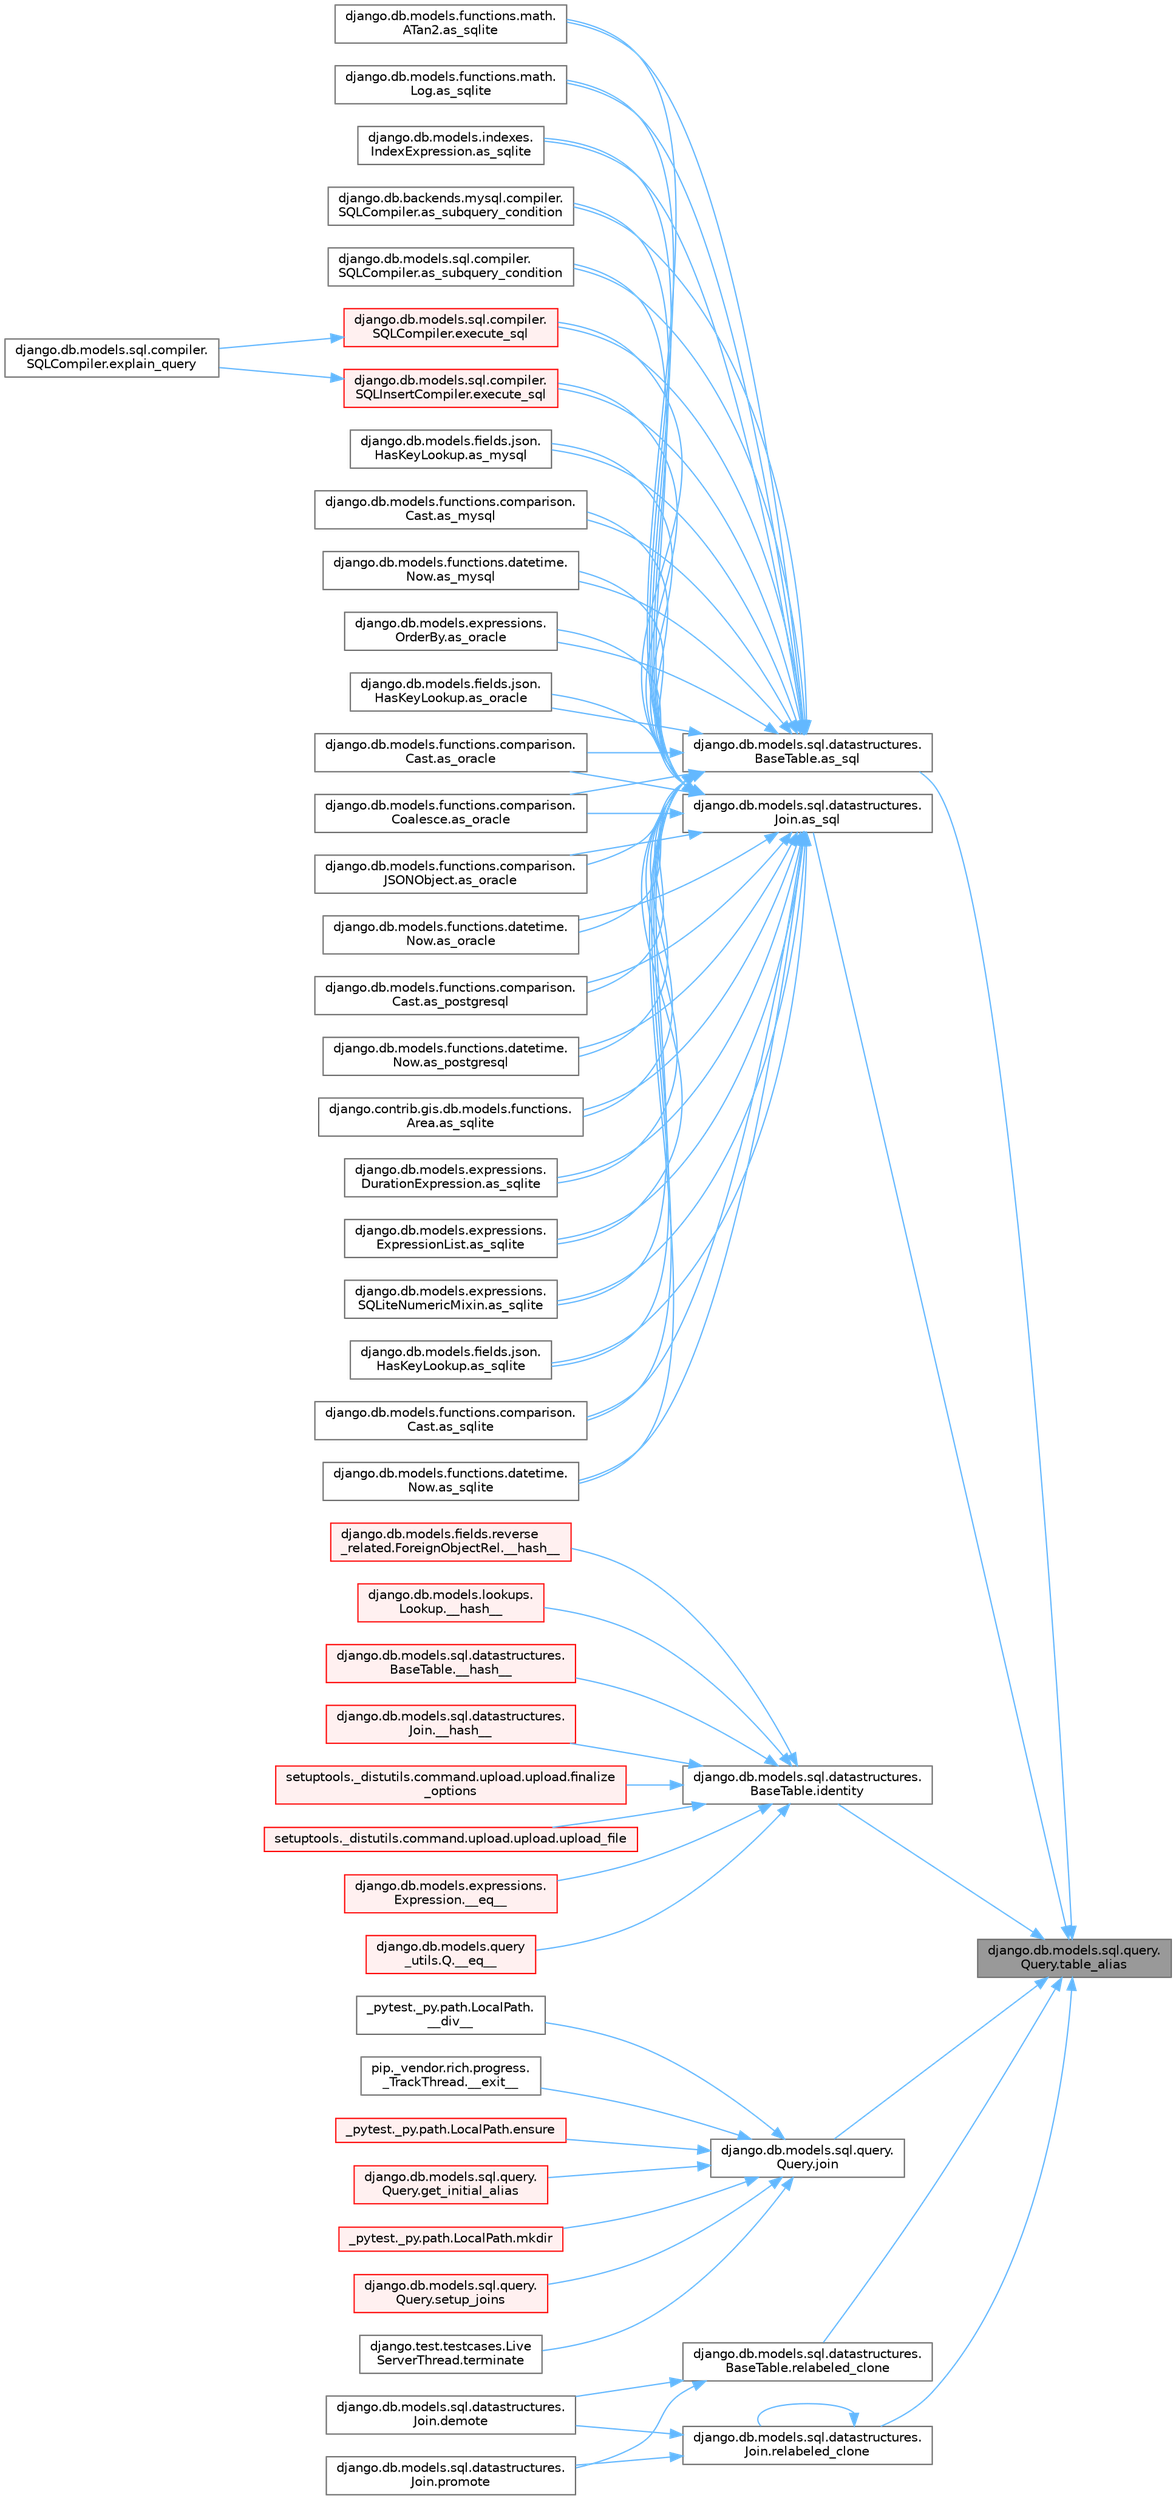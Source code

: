 digraph "django.db.models.sql.query.Query.table_alias"
{
 // LATEX_PDF_SIZE
  bgcolor="transparent";
  edge [fontname=Helvetica,fontsize=10,labelfontname=Helvetica,labelfontsize=10];
  node [fontname=Helvetica,fontsize=10,shape=box,height=0.2,width=0.4];
  rankdir="RL";
  Node1 [id="Node000001",label="django.db.models.sql.query.\lQuery.table_alias",height=0.2,width=0.4,color="gray40", fillcolor="grey60", style="filled", fontcolor="black",tooltip=" "];
  Node1 -> Node2 [id="edge1_Node000001_Node000002",dir="back",color="steelblue1",style="solid",tooltip=" "];
  Node2 [id="Node000002",label="django.db.models.sql.datastructures.\lBaseTable.as_sql",height=0.2,width=0.4,color="grey40", fillcolor="white", style="filled",URL="$classdjango_1_1db_1_1models_1_1sql_1_1datastructures_1_1_base_table.html#a08fd89cc80802f2e49cbf326073b573e",tooltip=" "];
  Node2 -> Node3 [id="edge2_Node000002_Node000003",dir="back",color="steelblue1",style="solid",tooltip=" "];
  Node3 [id="Node000003",label="django.db.models.fields.json.\lHasKeyLookup.as_mysql",height=0.2,width=0.4,color="grey40", fillcolor="white", style="filled",URL="$classdjango_1_1db_1_1models_1_1fields_1_1json_1_1_has_key_lookup.html#a10f67427287f2c0ea32513ca6f481e96",tooltip=" "];
  Node2 -> Node4 [id="edge3_Node000002_Node000004",dir="back",color="steelblue1",style="solid",tooltip=" "];
  Node4 [id="Node000004",label="django.db.models.functions.comparison.\lCast.as_mysql",height=0.2,width=0.4,color="grey40", fillcolor="white", style="filled",URL="$classdjango_1_1db_1_1models_1_1functions_1_1comparison_1_1_cast.html#a447737891e955909c6a381529a67a84e",tooltip=" "];
  Node2 -> Node5 [id="edge4_Node000002_Node000005",dir="back",color="steelblue1",style="solid",tooltip=" "];
  Node5 [id="Node000005",label="django.db.models.functions.datetime.\lNow.as_mysql",height=0.2,width=0.4,color="grey40", fillcolor="white", style="filled",URL="$classdjango_1_1db_1_1models_1_1functions_1_1datetime_1_1_now.html#a070a9334fb198086c0c4e96e9725d92b",tooltip=" "];
  Node2 -> Node6 [id="edge5_Node000002_Node000006",dir="back",color="steelblue1",style="solid",tooltip=" "];
  Node6 [id="Node000006",label="django.db.models.expressions.\lOrderBy.as_oracle",height=0.2,width=0.4,color="grey40", fillcolor="white", style="filled",URL="$classdjango_1_1db_1_1models_1_1expressions_1_1_order_by.html#af9b6ede9b0df85d6bcf54f983b3a8f6a",tooltip=" "];
  Node2 -> Node7 [id="edge6_Node000002_Node000007",dir="back",color="steelblue1",style="solid",tooltip=" "];
  Node7 [id="Node000007",label="django.db.models.fields.json.\lHasKeyLookup.as_oracle",height=0.2,width=0.4,color="grey40", fillcolor="white", style="filled",URL="$classdjango_1_1db_1_1models_1_1fields_1_1json_1_1_has_key_lookup.html#afbb88aa4fb23b3ec3acdc695c2f52398",tooltip=" "];
  Node2 -> Node8 [id="edge7_Node000002_Node000008",dir="back",color="steelblue1",style="solid",tooltip=" "];
  Node8 [id="Node000008",label="django.db.models.functions.comparison.\lCast.as_oracle",height=0.2,width=0.4,color="grey40", fillcolor="white", style="filled",URL="$classdjango_1_1db_1_1models_1_1functions_1_1comparison_1_1_cast.html#ad466cd7ca85dc257d9e2718f41a263ec",tooltip=" "];
  Node2 -> Node9 [id="edge8_Node000002_Node000009",dir="back",color="steelblue1",style="solid",tooltip=" "];
  Node9 [id="Node000009",label="django.db.models.functions.comparison.\lCoalesce.as_oracle",height=0.2,width=0.4,color="grey40", fillcolor="white", style="filled",URL="$classdjango_1_1db_1_1models_1_1functions_1_1comparison_1_1_coalesce.html#a1bbeea180ef3ef4d8ba5d51d33d6ef85",tooltip=" "];
  Node2 -> Node10 [id="edge9_Node000002_Node000010",dir="back",color="steelblue1",style="solid",tooltip=" "];
  Node10 [id="Node000010",label="django.db.models.functions.comparison.\lJSONObject.as_oracle",height=0.2,width=0.4,color="grey40", fillcolor="white", style="filled",URL="$classdjango_1_1db_1_1models_1_1functions_1_1comparison_1_1_j_s_o_n_object.html#a4b4fa1161d27b0a9bbbdd0370e9af364",tooltip=" "];
  Node2 -> Node11 [id="edge10_Node000002_Node000011",dir="back",color="steelblue1",style="solid",tooltip=" "];
  Node11 [id="Node000011",label="django.db.models.functions.datetime.\lNow.as_oracle",height=0.2,width=0.4,color="grey40", fillcolor="white", style="filled",URL="$classdjango_1_1db_1_1models_1_1functions_1_1datetime_1_1_now.html#ad5e1ae918a5c4d39f675f98280440538",tooltip=" "];
  Node2 -> Node12 [id="edge11_Node000002_Node000012",dir="back",color="steelblue1",style="solid",tooltip=" "];
  Node12 [id="Node000012",label="django.db.models.functions.comparison.\lCast.as_postgresql",height=0.2,width=0.4,color="grey40", fillcolor="white", style="filled",URL="$classdjango_1_1db_1_1models_1_1functions_1_1comparison_1_1_cast.html#ae51aa6aa6fe8ca7064d8bca2f8e05188",tooltip=" "];
  Node2 -> Node13 [id="edge12_Node000002_Node000013",dir="back",color="steelblue1",style="solid",tooltip=" "];
  Node13 [id="Node000013",label="django.db.models.functions.datetime.\lNow.as_postgresql",height=0.2,width=0.4,color="grey40", fillcolor="white", style="filled",URL="$classdjango_1_1db_1_1models_1_1functions_1_1datetime_1_1_now.html#af1402a88867fc6d69f3f56f655f37fca",tooltip=" "];
  Node2 -> Node14 [id="edge13_Node000002_Node000014",dir="back",color="steelblue1",style="solid",tooltip=" "];
  Node14 [id="Node000014",label="django.contrib.gis.db.models.functions.\lArea.as_sqlite",height=0.2,width=0.4,color="grey40", fillcolor="white", style="filled",URL="$classdjango_1_1contrib_1_1gis_1_1db_1_1models_1_1functions_1_1_area.html#ab8bfa3d35d4368e04318069dd28bd2ca",tooltip=" "];
  Node2 -> Node15 [id="edge14_Node000002_Node000015",dir="back",color="steelblue1",style="solid",tooltip=" "];
  Node15 [id="Node000015",label="django.db.models.expressions.\lDurationExpression.as_sqlite",height=0.2,width=0.4,color="grey40", fillcolor="white", style="filled",URL="$classdjango_1_1db_1_1models_1_1expressions_1_1_duration_expression.html#a5f33f70ca03904ce9b2e9824652e9fff",tooltip=" "];
  Node2 -> Node16 [id="edge15_Node000002_Node000016",dir="back",color="steelblue1",style="solid",tooltip=" "];
  Node16 [id="Node000016",label="django.db.models.expressions.\lExpressionList.as_sqlite",height=0.2,width=0.4,color="grey40", fillcolor="white", style="filled",URL="$classdjango_1_1db_1_1models_1_1expressions_1_1_expression_list.html#ae577275a98dec786535830e8d24aa13e",tooltip=" "];
  Node2 -> Node17 [id="edge16_Node000002_Node000017",dir="back",color="steelblue1",style="solid",tooltip=" "];
  Node17 [id="Node000017",label="django.db.models.expressions.\lSQLiteNumericMixin.as_sqlite",height=0.2,width=0.4,color="grey40", fillcolor="white", style="filled",URL="$classdjango_1_1db_1_1models_1_1expressions_1_1_s_q_lite_numeric_mixin.html#a7c649b97074b00e095c4ee2b3bc62482",tooltip=" "];
  Node2 -> Node18 [id="edge17_Node000002_Node000018",dir="back",color="steelblue1",style="solid",tooltip=" "];
  Node18 [id="Node000018",label="django.db.models.fields.json.\lHasKeyLookup.as_sqlite",height=0.2,width=0.4,color="grey40", fillcolor="white", style="filled",URL="$classdjango_1_1db_1_1models_1_1fields_1_1json_1_1_has_key_lookup.html#aaa01efd0fa197e203c40f6f05b000141",tooltip=" "];
  Node2 -> Node19 [id="edge18_Node000002_Node000019",dir="back",color="steelblue1",style="solid",tooltip=" "];
  Node19 [id="Node000019",label="django.db.models.functions.comparison.\lCast.as_sqlite",height=0.2,width=0.4,color="grey40", fillcolor="white", style="filled",URL="$classdjango_1_1db_1_1models_1_1functions_1_1comparison_1_1_cast.html#a1943b51797a168ff6a3ad37005086d8c",tooltip=" "];
  Node2 -> Node20 [id="edge19_Node000002_Node000020",dir="back",color="steelblue1",style="solid",tooltip=" "];
  Node20 [id="Node000020",label="django.db.models.functions.datetime.\lNow.as_sqlite",height=0.2,width=0.4,color="grey40", fillcolor="white", style="filled",URL="$classdjango_1_1db_1_1models_1_1functions_1_1datetime_1_1_now.html#a5525700866738572645141dd6f2ef41c",tooltip=" "];
  Node2 -> Node21 [id="edge20_Node000002_Node000021",dir="back",color="steelblue1",style="solid",tooltip=" "];
  Node21 [id="Node000021",label="django.db.models.functions.math.\lATan2.as_sqlite",height=0.2,width=0.4,color="grey40", fillcolor="white", style="filled",URL="$classdjango_1_1db_1_1models_1_1functions_1_1math_1_1_a_tan2.html#ac343d11000341dfc431de19f416ea4b6",tooltip=" "];
  Node2 -> Node22 [id="edge21_Node000002_Node000022",dir="back",color="steelblue1",style="solid",tooltip=" "];
  Node22 [id="Node000022",label="django.db.models.functions.math.\lLog.as_sqlite",height=0.2,width=0.4,color="grey40", fillcolor="white", style="filled",URL="$classdjango_1_1db_1_1models_1_1functions_1_1math_1_1_log.html#afcc146563033738d87dd1dc17d005111",tooltip=" "];
  Node2 -> Node23 [id="edge22_Node000002_Node000023",dir="back",color="steelblue1",style="solid",tooltip=" "];
  Node23 [id="Node000023",label="django.db.models.indexes.\lIndexExpression.as_sqlite",height=0.2,width=0.4,color="grey40", fillcolor="white", style="filled",URL="$classdjango_1_1db_1_1models_1_1indexes_1_1_index_expression.html#af6e5b161cb97d0b8bce944455e8e0d53",tooltip=" "];
  Node2 -> Node24 [id="edge23_Node000002_Node000024",dir="back",color="steelblue1",style="solid",tooltip=" "];
  Node24 [id="Node000024",label="django.db.backends.mysql.compiler.\lSQLCompiler.as_subquery_condition",height=0.2,width=0.4,color="grey40", fillcolor="white", style="filled",URL="$classdjango_1_1db_1_1backends_1_1mysql_1_1compiler_1_1_s_q_l_compiler.html#ab79da4712a24ed75ce13002a54fe8d46",tooltip=" "];
  Node2 -> Node25 [id="edge24_Node000002_Node000025",dir="back",color="steelblue1",style="solid",tooltip=" "];
  Node25 [id="Node000025",label="django.db.models.sql.compiler.\lSQLCompiler.as_subquery_condition",height=0.2,width=0.4,color="grey40", fillcolor="white", style="filled",URL="$classdjango_1_1db_1_1models_1_1sql_1_1compiler_1_1_s_q_l_compiler.html#a78bdce11e05140ed74db8f5463bedfce",tooltip=" "];
  Node2 -> Node26 [id="edge25_Node000002_Node000026",dir="back",color="steelblue1",style="solid",tooltip=" "];
  Node26 [id="Node000026",label="django.db.models.sql.compiler.\lSQLCompiler.execute_sql",height=0.2,width=0.4,color="red", fillcolor="#FFF0F0", style="filled",URL="$classdjango_1_1db_1_1models_1_1sql_1_1compiler_1_1_s_q_l_compiler.html#a07cbbc7958a72203f8ebe9ba29b9356f",tooltip=" "];
  Node26 -> Node27 [id="edge26_Node000026_Node000027",dir="back",color="steelblue1",style="solid",tooltip=" "];
  Node27 [id="Node000027",label="django.db.models.sql.compiler.\lSQLCompiler.explain_query",height=0.2,width=0.4,color="grey40", fillcolor="white", style="filled",URL="$classdjango_1_1db_1_1models_1_1sql_1_1compiler_1_1_s_q_l_compiler.html#ae37702aee3a2c220b0d45022bece3120",tooltip=" "];
  Node2 -> Node30 [id="edge27_Node000002_Node000030",dir="back",color="steelblue1",style="solid",tooltip=" "];
  Node30 [id="Node000030",label="django.db.models.sql.compiler.\lSQLInsertCompiler.execute_sql",height=0.2,width=0.4,color="red", fillcolor="#FFF0F0", style="filled",URL="$classdjango_1_1db_1_1models_1_1sql_1_1compiler_1_1_s_q_l_insert_compiler.html#a59b977e6c439adafa1c3b0092dd7074f",tooltip=" "];
  Node30 -> Node27 [id="edge28_Node000030_Node000027",dir="back",color="steelblue1",style="solid",tooltip=" "];
  Node1 -> Node31 [id="edge29_Node000001_Node000031",dir="back",color="steelblue1",style="solid",tooltip=" "];
  Node31 [id="Node000031",label="django.db.models.sql.datastructures.\lJoin.as_sql",height=0.2,width=0.4,color="grey40", fillcolor="white", style="filled",URL="$classdjango_1_1db_1_1models_1_1sql_1_1datastructures_1_1_join.html#ad0b90b77efaf1bce5aef0f82d7fa5e86",tooltip=" "];
  Node31 -> Node3 [id="edge30_Node000031_Node000003",dir="back",color="steelblue1",style="solid",tooltip=" "];
  Node31 -> Node4 [id="edge31_Node000031_Node000004",dir="back",color="steelblue1",style="solid",tooltip=" "];
  Node31 -> Node5 [id="edge32_Node000031_Node000005",dir="back",color="steelblue1",style="solid",tooltip=" "];
  Node31 -> Node6 [id="edge33_Node000031_Node000006",dir="back",color="steelblue1",style="solid",tooltip=" "];
  Node31 -> Node7 [id="edge34_Node000031_Node000007",dir="back",color="steelblue1",style="solid",tooltip=" "];
  Node31 -> Node8 [id="edge35_Node000031_Node000008",dir="back",color="steelblue1",style="solid",tooltip=" "];
  Node31 -> Node9 [id="edge36_Node000031_Node000009",dir="back",color="steelblue1",style="solid",tooltip=" "];
  Node31 -> Node10 [id="edge37_Node000031_Node000010",dir="back",color="steelblue1",style="solid",tooltip=" "];
  Node31 -> Node11 [id="edge38_Node000031_Node000011",dir="back",color="steelblue1",style="solid",tooltip=" "];
  Node31 -> Node12 [id="edge39_Node000031_Node000012",dir="back",color="steelblue1",style="solid",tooltip=" "];
  Node31 -> Node13 [id="edge40_Node000031_Node000013",dir="back",color="steelblue1",style="solid",tooltip=" "];
  Node31 -> Node14 [id="edge41_Node000031_Node000014",dir="back",color="steelblue1",style="solid",tooltip=" "];
  Node31 -> Node15 [id="edge42_Node000031_Node000015",dir="back",color="steelblue1",style="solid",tooltip=" "];
  Node31 -> Node16 [id="edge43_Node000031_Node000016",dir="back",color="steelblue1",style="solid",tooltip=" "];
  Node31 -> Node17 [id="edge44_Node000031_Node000017",dir="back",color="steelblue1",style="solid",tooltip=" "];
  Node31 -> Node18 [id="edge45_Node000031_Node000018",dir="back",color="steelblue1",style="solid",tooltip=" "];
  Node31 -> Node19 [id="edge46_Node000031_Node000019",dir="back",color="steelblue1",style="solid",tooltip=" "];
  Node31 -> Node20 [id="edge47_Node000031_Node000020",dir="back",color="steelblue1",style="solid",tooltip=" "];
  Node31 -> Node21 [id="edge48_Node000031_Node000021",dir="back",color="steelblue1",style="solid",tooltip=" "];
  Node31 -> Node22 [id="edge49_Node000031_Node000022",dir="back",color="steelblue1",style="solid",tooltip=" "];
  Node31 -> Node23 [id="edge50_Node000031_Node000023",dir="back",color="steelblue1",style="solid",tooltip=" "];
  Node31 -> Node24 [id="edge51_Node000031_Node000024",dir="back",color="steelblue1",style="solid",tooltip=" "];
  Node31 -> Node25 [id="edge52_Node000031_Node000025",dir="back",color="steelblue1",style="solid",tooltip=" "];
  Node31 -> Node26 [id="edge53_Node000031_Node000026",dir="back",color="steelblue1",style="solid",tooltip=" "];
  Node31 -> Node30 [id="edge54_Node000031_Node000030",dir="back",color="steelblue1",style="solid",tooltip=" "];
  Node1 -> Node32 [id="edge55_Node000001_Node000032",dir="back",color="steelblue1",style="solid",tooltip=" "];
  Node32 [id="Node000032",label="django.db.models.sql.datastructures.\lBaseTable.identity",height=0.2,width=0.4,color="grey40", fillcolor="white", style="filled",URL="$classdjango_1_1db_1_1models_1_1sql_1_1datastructures_1_1_base_table.html#a2468bb5e5bb48e001a665c57181b5110",tooltip=" "];
  Node32 -> Node33 [id="edge56_Node000032_Node000033",dir="back",color="steelblue1",style="solid",tooltip=" "];
  Node33 [id="Node000033",label="django.db.models.expressions.\lExpression.__eq__",height=0.2,width=0.4,color="red", fillcolor="#FFF0F0", style="filled",URL="$classdjango_1_1db_1_1models_1_1expressions_1_1_expression.html#adb4c2940b4e88b38771aac46593315e1",tooltip=" "];
  Node32 -> Node42 [id="edge57_Node000032_Node000042",dir="back",color="steelblue1",style="solid",tooltip=" "];
  Node42 [id="Node000042",label="django.db.models.query\l_utils.Q.__eq__",height=0.2,width=0.4,color="red", fillcolor="#FFF0F0", style="filled",URL="$classdjango_1_1db_1_1models_1_1query__utils_1_1_q.html#aa83c3e0a1d5257be65a946fcc4baf58a",tooltip=" "];
  Node32 -> Node43 [id="edge58_Node000032_Node000043",dir="back",color="steelblue1",style="solid",tooltip=" "];
  Node43 [id="Node000043",label="django.db.models.fields.reverse\l_related.ForeignObjectRel.__hash__",height=0.2,width=0.4,color="red", fillcolor="#FFF0F0", style="filled",URL="$classdjango_1_1db_1_1models_1_1fields_1_1reverse__related_1_1_foreign_object_rel.html#aa0478c97c51638ebbe5b348c9ace7a13",tooltip=" "];
  Node32 -> Node46 [id="edge59_Node000032_Node000046",dir="back",color="steelblue1",style="solid",tooltip=" "];
  Node46 [id="Node000046",label="django.db.models.lookups.\lLookup.__hash__",height=0.2,width=0.4,color="red", fillcolor="#FFF0F0", style="filled",URL="$classdjango_1_1db_1_1models_1_1lookups_1_1_lookup.html#a05201ecef16ee5ad8c9a403b7ebbc268",tooltip=" "];
  Node32 -> Node47 [id="edge60_Node000032_Node000047",dir="back",color="steelblue1",style="solid",tooltip=" "];
  Node47 [id="Node000047",label="django.db.models.sql.datastructures.\lBaseTable.__hash__",height=0.2,width=0.4,color="red", fillcolor="#FFF0F0", style="filled",URL="$classdjango_1_1db_1_1models_1_1sql_1_1datastructures_1_1_base_table.html#aebcfbba4343eb7a1520718b608feaaa6",tooltip=" "];
  Node32 -> Node48 [id="edge61_Node000032_Node000048",dir="back",color="steelblue1",style="solid",tooltip=" "];
  Node48 [id="Node000048",label="django.db.models.sql.datastructures.\lJoin.__hash__",height=0.2,width=0.4,color="red", fillcolor="#FFF0F0", style="filled",URL="$classdjango_1_1db_1_1models_1_1sql_1_1datastructures_1_1_join.html#adcb5282598b4e04b92f6bd262f0d360c",tooltip=" "];
  Node32 -> Node49 [id="edge62_Node000032_Node000049",dir="back",color="steelblue1",style="solid",tooltip=" "];
  Node49 [id="Node000049",label="setuptools._distutils.command.upload.upload.finalize\l_options",height=0.2,width=0.4,color="red", fillcolor="#FFF0F0", style="filled",URL="$classsetuptools_1_1__distutils_1_1command_1_1upload_1_1upload.html#a9c94c240a676c164b8b18a141bc48c4c",tooltip=" "];
  Node32 -> Node56 [id="edge63_Node000032_Node000056",dir="back",color="steelblue1",style="solid",tooltip=" "];
  Node56 [id="Node000056",label="setuptools._distutils.command.upload.upload.upload_file",height=0.2,width=0.4,color="red", fillcolor="#FFF0F0", style="filled",URL="$classsetuptools_1_1__distutils_1_1command_1_1upload_1_1upload.html#aa7d9089079f68edc3d38061fcc04211f",tooltip=" "];
  Node1 -> Node59 [id="edge64_Node000001_Node000059",dir="back",color="steelblue1",style="solid",tooltip=" "];
  Node59 [id="Node000059",label="django.db.models.sql.query.\lQuery.join",height=0.2,width=0.4,color="grey40", fillcolor="white", style="filled",URL="$classdjango_1_1db_1_1models_1_1sql_1_1query_1_1_query.html#ad1e4ff04f904de18473d47f5473572fd",tooltip=" "];
  Node59 -> Node60 [id="edge65_Node000059_Node000060",dir="back",color="steelblue1",style="solid",tooltip=" "];
  Node60 [id="Node000060",label="_pytest._py.path.LocalPath.\l__div__",height=0.2,width=0.4,color="grey40", fillcolor="white", style="filled",URL="$class__pytest_1_1__py_1_1path_1_1_local_path.html#a7ef0bb099d60ab9767d5c394544bbde7",tooltip=" "];
  Node59 -> Node61 [id="edge66_Node000059_Node000061",dir="back",color="steelblue1",style="solid",tooltip=" "];
  Node61 [id="Node000061",label="pip._vendor.rich.progress.\l_TrackThread.__exit__",height=0.2,width=0.4,color="grey40", fillcolor="white", style="filled",URL="$classpip_1_1__vendor_1_1rich_1_1progress_1_1___track_thread.html#a356c864adcb08783e3909e6b576cefd9",tooltip=" "];
  Node59 -> Node62 [id="edge67_Node000059_Node000062",dir="back",color="steelblue1",style="solid",tooltip=" "];
  Node62 [id="Node000062",label="_pytest._py.path.LocalPath.ensure",height=0.2,width=0.4,color="red", fillcolor="#FFF0F0", style="filled",URL="$class__pytest_1_1__py_1_1path_1_1_local_path.html#a7495d45777169316de67c7e19218622d",tooltip=" "];
  Node59 -> Node2873 [id="edge68_Node000059_Node002873",dir="back",color="steelblue1",style="solid",tooltip=" "];
  Node2873 [id="Node002873",label="django.db.models.sql.query.\lQuery.get_initial_alias",height=0.2,width=0.4,color="red", fillcolor="#FFF0F0", style="filled",URL="$classdjango_1_1db_1_1models_1_1sql_1_1query_1_1_query.html#aab4910cbe4b7d2f2252bdc9ba5401a45",tooltip=" "];
  Node59 -> Node2883 [id="edge69_Node000059_Node002883",dir="back",color="steelblue1",style="solid",tooltip=" "];
  Node2883 [id="Node002883",label="_pytest._py.path.LocalPath.mkdir",height=0.2,width=0.4,color="red", fillcolor="#FFF0F0", style="filled",URL="$class__pytest_1_1__py_1_1path_1_1_local_path.html#a6550d6a084338a644ad265dbbf242a16",tooltip=" "];
  Node59 -> Node2884 [id="edge70_Node000059_Node002884",dir="back",color="steelblue1",style="solid",tooltip=" "];
  Node2884 [id="Node002884",label="django.db.models.sql.query.\lQuery.setup_joins",height=0.2,width=0.4,color="red", fillcolor="#FFF0F0", style="filled",URL="$classdjango_1_1db_1_1models_1_1sql_1_1query_1_1_query.html#a086e5083d9aa4b96e72ee6897e8906cd",tooltip=" "];
  Node59 -> Node2886 [id="edge71_Node000059_Node002886",dir="back",color="steelblue1",style="solid",tooltip=" "];
  Node2886 [id="Node002886",label="django.test.testcases.Live\lServerThread.terminate",height=0.2,width=0.4,color="grey40", fillcolor="white", style="filled",URL="$classdjango_1_1test_1_1testcases_1_1_live_server_thread.html#adc8afd6c8c80097132f7d72c395bd331",tooltip=" "];
  Node1 -> Node3183 [id="edge72_Node000001_Node003183",dir="back",color="steelblue1",style="solid",tooltip=" "];
  Node3183 [id="Node003183",label="django.db.models.sql.datastructures.\lBaseTable.relabeled_clone",height=0.2,width=0.4,color="grey40", fillcolor="white", style="filled",URL="$classdjango_1_1db_1_1models_1_1sql_1_1datastructures_1_1_base_table.html#abb9c83687f7375ab677dfa96e6f2e40c",tooltip=" "];
  Node3183 -> Node531 [id="edge73_Node003183_Node000531",dir="back",color="steelblue1",style="solid",tooltip=" "];
  Node531 [id="Node000531",label="django.db.models.sql.datastructures.\lJoin.demote",height=0.2,width=0.4,color="grey40", fillcolor="white", style="filled",URL="$classdjango_1_1db_1_1models_1_1sql_1_1datastructures_1_1_join.html#a2d158943af02f9312f7ae13d44e38b19",tooltip=" "];
  Node3183 -> Node532 [id="edge74_Node003183_Node000532",dir="back",color="steelblue1",style="solid",tooltip=" "];
  Node532 [id="Node000532",label="django.db.models.sql.datastructures.\lJoin.promote",height=0.2,width=0.4,color="grey40", fillcolor="white", style="filled",URL="$classdjango_1_1db_1_1models_1_1sql_1_1datastructures_1_1_join.html#a76ecb88c2f26cd68646c6f4190ac91d6",tooltip=" "];
  Node1 -> Node3184 [id="edge75_Node000001_Node003184",dir="back",color="steelblue1",style="solid",tooltip=" "];
  Node3184 [id="Node003184",label="django.db.models.sql.datastructures.\lJoin.relabeled_clone",height=0.2,width=0.4,color="grey40", fillcolor="white", style="filled",URL="$classdjango_1_1db_1_1models_1_1sql_1_1datastructures_1_1_join.html#af5cbf01535544deeccf6236712dab30e",tooltip=" "];
  Node3184 -> Node531 [id="edge76_Node003184_Node000531",dir="back",color="steelblue1",style="solid",tooltip=" "];
  Node3184 -> Node532 [id="edge77_Node003184_Node000532",dir="back",color="steelblue1",style="solid",tooltip=" "];
  Node3184 -> Node3184 [id="edge78_Node003184_Node003184",dir="back",color="steelblue1",style="solid",tooltip=" "];
}
